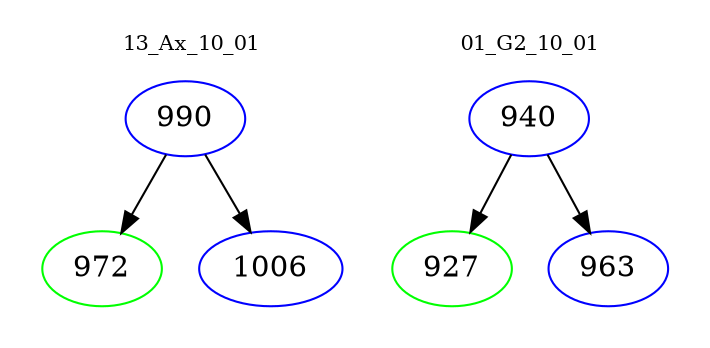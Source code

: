 digraph{
subgraph cluster_0 {
color = white
label = "13_Ax_10_01";
fontsize=10;
T0_990 [label="990", color="blue"]
T0_990 -> T0_972 [color="black"]
T0_972 [label="972", color="green"]
T0_990 -> T0_1006 [color="black"]
T0_1006 [label="1006", color="blue"]
}
subgraph cluster_1 {
color = white
label = "01_G2_10_01";
fontsize=10;
T1_940 [label="940", color="blue"]
T1_940 -> T1_927 [color="black"]
T1_927 [label="927", color="green"]
T1_940 -> T1_963 [color="black"]
T1_963 [label="963", color="blue"]
}
}
